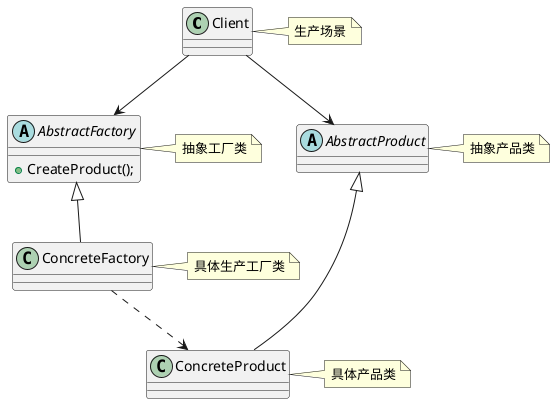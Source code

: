 @startuml

class Client{
}
note right of Client:生产场景

abstract class AbstractFactory{
+ CreateProduct();
}
note right of AbstractFactory:抽象工厂类
Client-->AbstractFactory
Client-->AbstractProduct

class ConcreteFactory{
}
note right of ConcreteFactory:具体生产工厂类
AbstractFactory<|--ConcreteFactory

abstract class AbstractProduct{
}
note right of AbstractProduct:抽象产品类

class ConcreteProduct{
}
note right of ConcreteProduct:具体产品类
AbstractProduct<|--ConcreteProduct

ConcreteFactory..>ConcreteProduct
@enduml